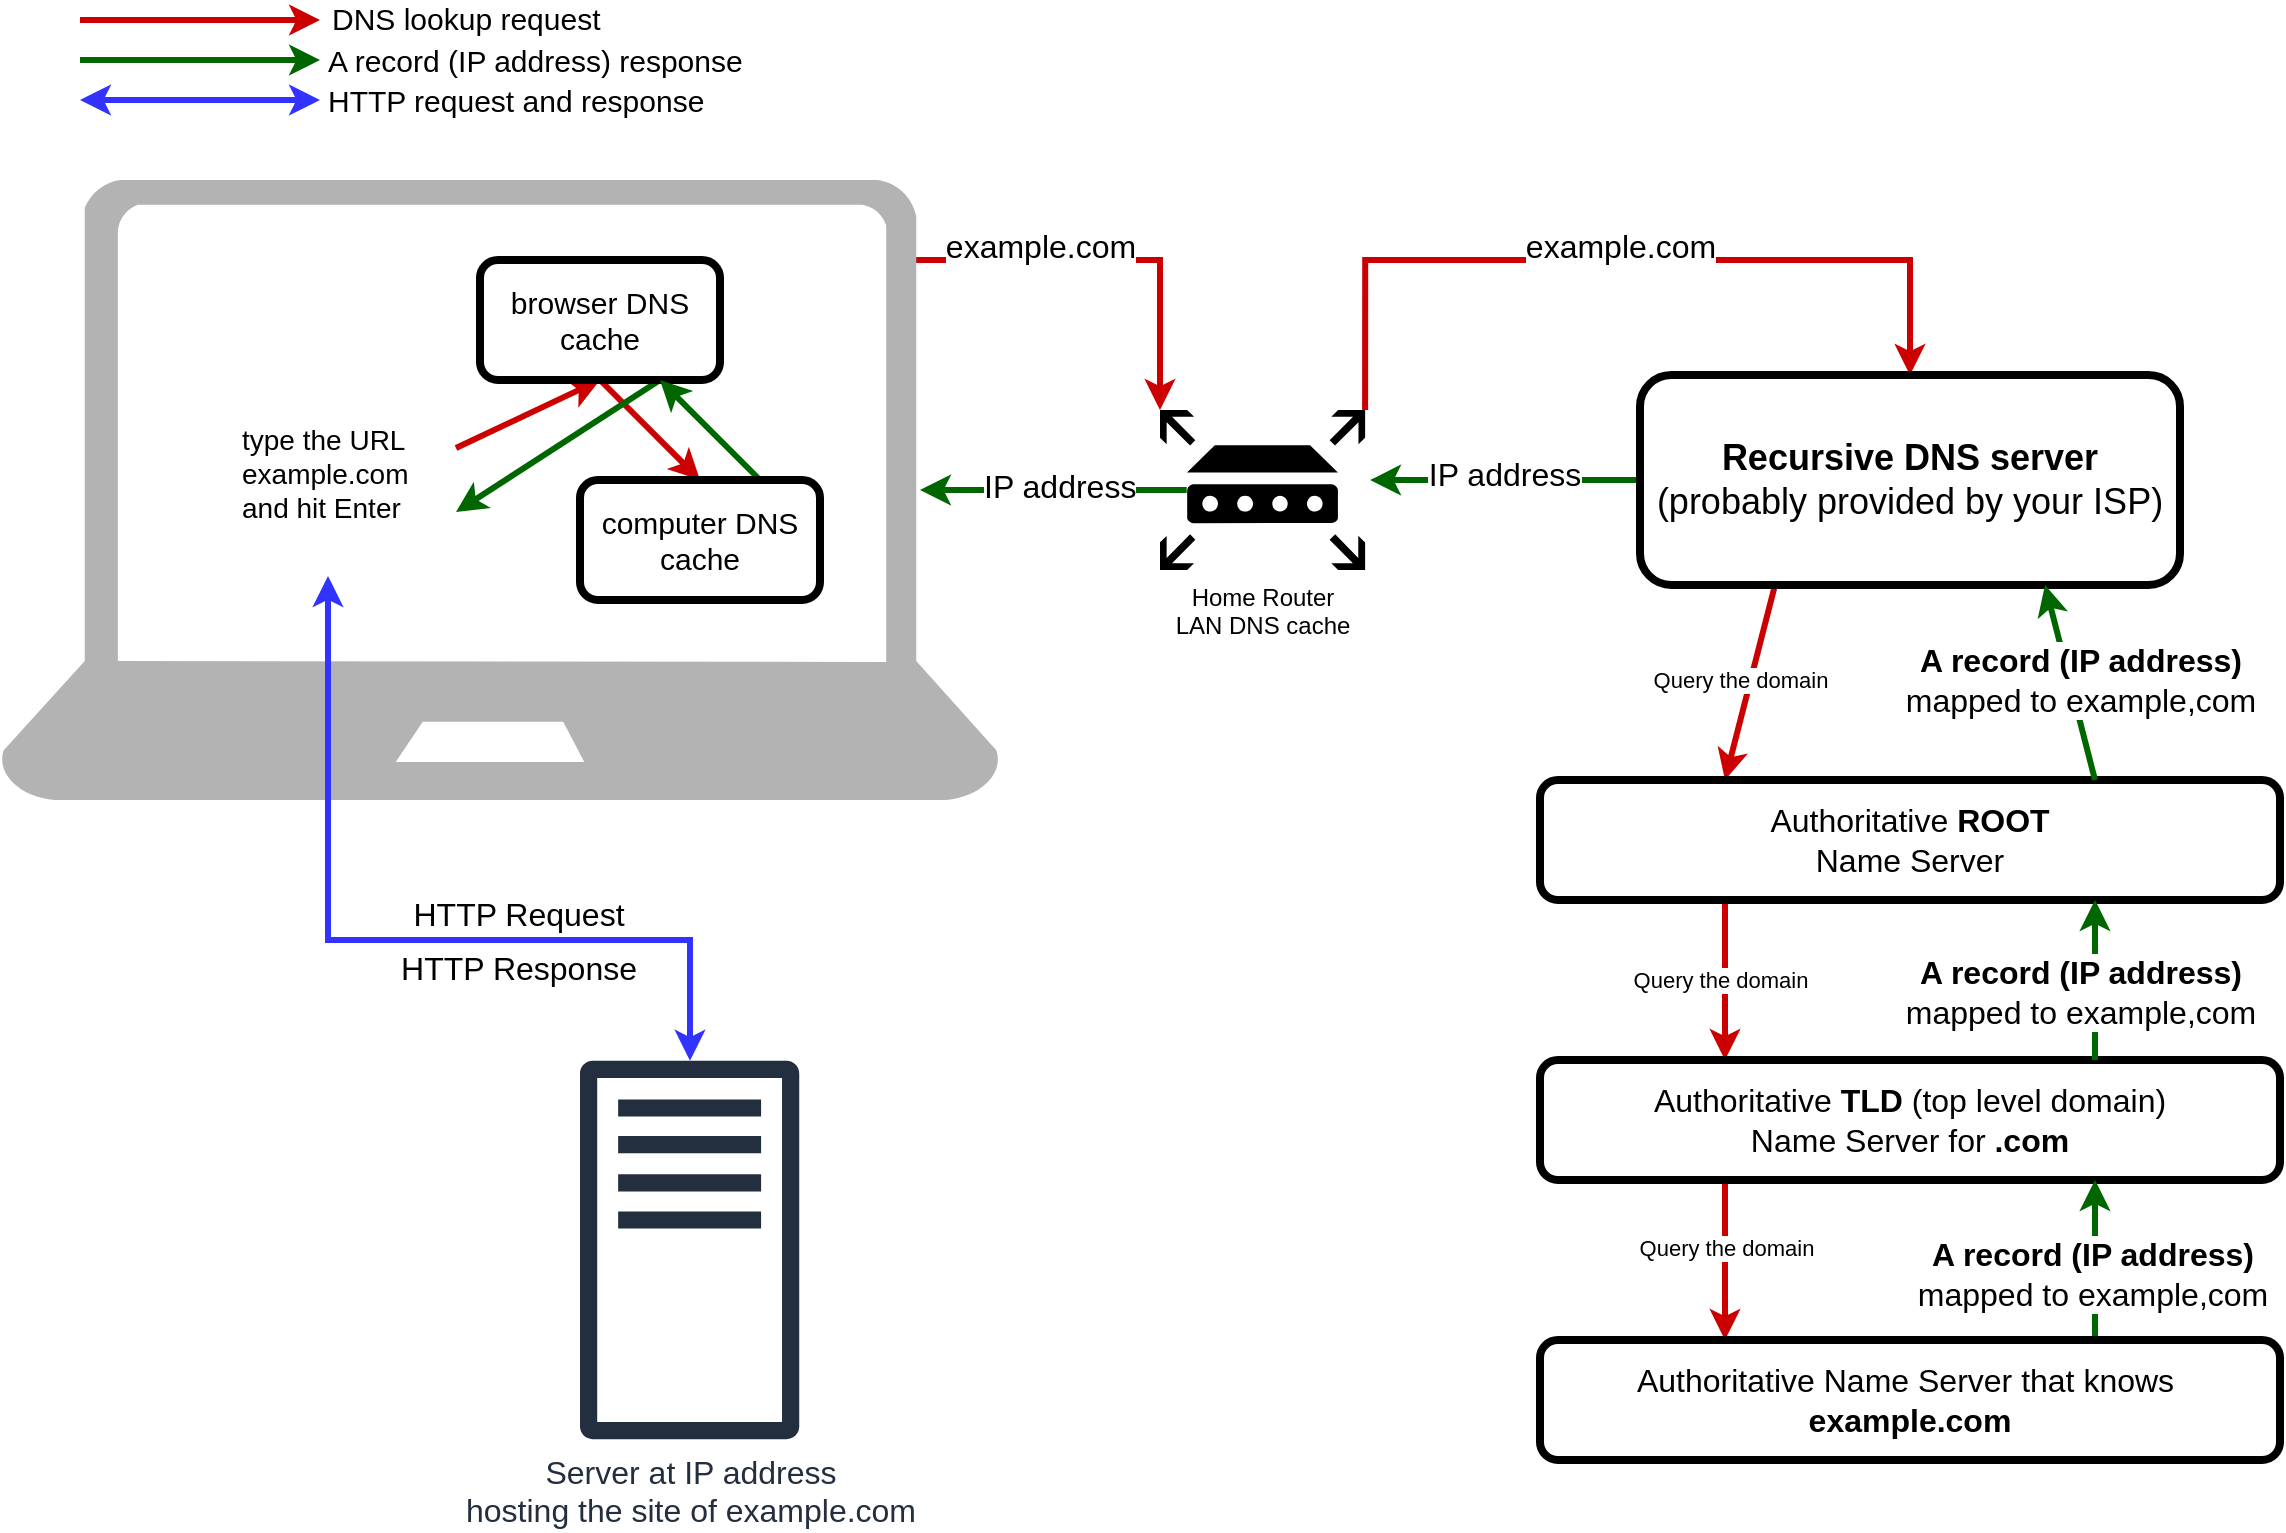 <mxfile version="12.9.14" type="device"><diagram id="jSRGFjwQMTBxPIWOhTdE" name="Page-1"><mxGraphModel dx="747" dy="429" grid="1" gridSize="10" guides="1" tooltips="1" connect="1" arrows="1" fold="1" page="1" pageScale="1" pageWidth="1169" pageHeight="827" math="0" shadow="0"><root><mxCell id="0"/><mxCell id="1" parent="0"/><mxCell id="AcPkODHa16inBY-KhD5r-15" style="edgeStyle=orthogonalEdgeStyle;rounded=0;orthogonalLoop=1;jettySize=auto;html=1;entryX=0;entryY=0;entryDx=0;entryDy=0;entryPerimeter=0;exitX=0.893;exitY=0.129;exitDx=0;exitDy=0;exitPerimeter=0;strokeColor=#CC0000;strokeWidth=3;" parent="1" source="AcPkODHa16inBY-KhD5r-9" target="AcPkODHa16inBY-KhD5r-10" edge="1"><mxGeometry relative="1" as="geometry"><mxPoint x="520" y="140" as="sourcePoint"/><Array as="points"><mxPoint x="457" y="140"/><mxPoint x="590" y="140"/></Array></mxGeometry></mxCell><mxCell id="AcPkODHa16inBY-KhD5r-30" value="&lt;font style=&quot;font-size: 16px&quot;&gt;example.com&lt;/font&gt;" style="edgeLabel;html=1;align=center;verticalAlign=middle;resizable=0;points=[];" parent="AcPkODHa16inBY-KhD5r-15" vertex="1" connectable="0"><mxGeometry x="-0.094" relative="1" as="geometry"><mxPoint x="-21" y="-7" as="offset"/></mxGeometry></mxCell><mxCell id="AcPkODHa16inBY-KhD5r-9" value="" style="verticalLabelPosition=bottom;html=1;verticalAlign=top;align=center;strokeColor=none;fillColor=#B3B3B3;shape=mxgraph.azure.laptop;pointerEvents=1;" parent="1" vertex="1"><mxGeometry x="10" y="100" width="500" height="310" as="geometry"/></mxCell><mxCell id="AcPkODHa16inBY-KhD5r-4" style="rounded=0;orthogonalLoop=1;jettySize=auto;html=1;exitX=1;exitY=0.5;exitDx=0;exitDy=0;entryX=0.5;entryY=1;entryDx=0;entryDy=0;strokeColor=#CC0000;strokeWidth=3;" parent="1" source="AcPkODHa16inBY-KhD5r-1" target="AcPkODHa16inBY-KhD5r-3" edge="1"><mxGeometry relative="1" as="geometry"/></mxCell><mxCell id="AcPkODHa16inBY-KhD5r-34" style="edgeStyle=orthogonalEdgeStyle;rounded=0;orthogonalLoop=1;jettySize=auto;html=1;exitX=0.5;exitY=1;exitDx=0;exitDy=0;startArrow=classic;startFill=1;strokeColor=#3333FF;strokeWidth=3;" parent="1" source="AcPkODHa16inBY-KhD5r-1" target="AcPkODHa16inBY-KhD5r-33" edge="1"><mxGeometry relative="1" as="geometry"><Array as="points"><mxPoint x="174" y="480"/><mxPoint x="355" y="480"/></Array></mxGeometry></mxCell><mxCell id="AcPkODHa16inBY-KhD5r-35" value="&lt;font style=&quot;font-size: 16px&quot;&gt;HTTP Request&lt;/font&gt;" style="edgeLabel;html=1;align=center;verticalAlign=middle;resizable=0;points=[];" parent="AcPkODHa16inBY-KhD5r-34" vertex="1" connectable="0"><mxGeometry x="0.312" relative="1" as="geometry"><mxPoint x="-0.33" y="-13" as="offset"/></mxGeometry></mxCell><mxCell id="AcPkODHa16inBY-KhD5r-36" value="&lt;font style=&quot;font-size: 16px&quot;&gt;HTTP Response&lt;/font&gt;" style="edgeLabel;html=1;align=center;verticalAlign=middle;resizable=0;points=[];" parent="AcPkODHa16inBY-KhD5r-34" vertex="1" connectable="0"><mxGeometry x="0.288" y="-4" relative="1" as="geometry"><mxPoint x="4.67" y="10" as="offset"/></mxGeometry></mxCell><mxCell id="AcPkODHa16inBY-KhD5r-1" value="" style="shape=image;html=1;verticalAlign=top;verticalLabelPosition=bottom;labelBackgroundColor=#ffffff;imageAspect=0;aspect=fixed;image=https://cdn3.iconfinder.com/data/icons/streamline-icon-set-free-pack/48/Streamline-17-128.png" parent="1" vertex="1"><mxGeometry x="110" y="170" width="128" height="128" as="geometry"/></mxCell><mxCell id="AcPkODHa16inBY-KhD5r-6" style="edgeStyle=none;rounded=0;orthogonalLoop=1;jettySize=auto;html=1;exitX=0.5;exitY=1;exitDx=0;exitDy=0;entryX=0.5;entryY=0;entryDx=0;entryDy=0;strokeColor=#CC0000;strokeWidth=3;" parent="1" source="AcPkODHa16inBY-KhD5r-3" target="AcPkODHa16inBY-KhD5r-5" edge="1"><mxGeometry relative="1" as="geometry"/></mxCell><mxCell id="AcPkODHa16inBY-KhD5r-38" style="edgeStyle=none;rounded=0;orthogonalLoop=1;jettySize=auto;html=1;exitX=0.75;exitY=1;exitDx=0;exitDy=0;entryX=1;entryY=0.75;entryDx=0;entryDy=0;startArrow=none;startFill=0;endArrow=classic;endFill=1;strokeColor=#006600;strokeWidth=3;" parent="1" source="AcPkODHa16inBY-KhD5r-3" target="AcPkODHa16inBY-KhD5r-1" edge="1"><mxGeometry relative="1" as="geometry"/></mxCell><mxCell id="AcPkODHa16inBY-KhD5r-3" value="&lt;font style=&quot;font-size: 15px&quot;&gt;browser DNS cache&lt;/font&gt;" style="rounded=1;whiteSpace=wrap;html=1;strokeWidth=4;" parent="1" vertex="1"><mxGeometry x="250" y="140" width="120" height="60" as="geometry"/></mxCell><mxCell id="AcPkODHa16inBY-KhD5r-37" style="rounded=0;orthogonalLoop=1;jettySize=auto;html=1;exitX=0.75;exitY=0;exitDx=0;exitDy=0;entryX=0.75;entryY=1;entryDx=0;entryDy=0;startArrow=none;startFill=0;strokeColor=#006600;strokeWidth=3;endArrow=classic;endFill=1;" parent="1" source="AcPkODHa16inBY-KhD5r-5" target="AcPkODHa16inBY-KhD5r-3" edge="1"><mxGeometry relative="1" as="geometry"/></mxCell><mxCell id="AcPkODHa16inBY-KhD5r-5" value="&lt;font style=&quot;font-size: 15px&quot;&gt;computer DNS cache&lt;/font&gt;" style="rounded=1;whiteSpace=wrap;html=1;strokeWidth=4;" parent="1" vertex="1"><mxGeometry x="300" y="250" width="120" height="60" as="geometry"/></mxCell><mxCell id="AcPkODHa16inBY-KhD5r-13" style="edgeStyle=orthogonalEdgeStyle;rounded=0;orthogonalLoop=1;jettySize=auto;html=1;exitX=1;exitY=0;exitDx=0;exitDy=0;exitPerimeter=0;entryX=0.5;entryY=0;entryDx=0;entryDy=0;strokeColor=#CC0000;strokeWidth=3;" parent="1" source="AcPkODHa16inBY-KhD5r-10" target="AcPkODHa16inBY-KhD5r-12" edge="1"><mxGeometry relative="1" as="geometry"><Array as="points"><mxPoint x="693" y="140"/><mxPoint x="965" y="140"/></Array></mxGeometry></mxCell><mxCell id="AcPkODHa16inBY-KhD5r-26" value="&lt;font style=&quot;font-size: 16px&quot;&gt;example.com&lt;/font&gt;" style="edgeLabel;html=1;align=center;verticalAlign=middle;resizable=0;points=[];" parent="AcPkODHa16inBY-KhD5r-13" vertex="1" connectable="0"><mxGeometry x="0.001" y="7" relative="1" as="geometry"><mxPoint as="offset"/></mxGeometry></mxCell><mxCell id="AcPkODHa16inBY-KhD5r-31" style="edgeStyle=orthogonalEdgeStyle;rounded=0;orthogonalLoop=1;jettySize=auto;html=1;exitX=0.13;exitY=0.5;exitDx=0;exitDy=0;exitPerimeter=0;entryX=0.92;entryY=0.5;entryDx=0;entryDy=0;entryPerimeter=0;strokeColor=#006600;strokeWidth=3;" parent="1" source="AcPkODHa16inBY-KhD5r-10" target="AcPkODHa16inBY-KhD5r-9" edge="1"><mxGeometry relative="1" as="geometry"/></mxCell><mxCell id="AcPkODHa16inBY-KhD5r-32" value="&lt;font style=&quot;font-size: 16px&quot;&gt;IP address&lt;/font&gt;" style="edgeLabel;html=1;align=left;verticalAlign=middle;resizable=0;points=[];" parent="AcPkODHa16inBY-KhD5r-31" vertex="1" connectable="0"><mxGeometry x="0.35" y="-2" relative="1" as="geometry"><mxPoint x="-13" as="offset"/></mxGeometry></mxCell><mxCell id="AcPkODHa16inBY-KhD5r-10" value="Home Router&lt;br&gt;LAN DNS cache" style="aspect=fixed;pointerEvents=1;shadow=0;dashed=0;html=1;strokeColor=none;labelPosition=center;verticalLabelPosition=bottom;verticalAlign=top;align=center;fillColor=#000000;shape=mxgraph.mscae.enterprise.router" parent="1" vertex="1"><mxGeometry x="590" y="215" width="102.56" height="80" as="geometry"/></mxCell><mxCell id="AcPkODHa16inBY-KhD5r-19" style="edgeStyle=none;rounded=0;orthogonalLoop=1;jettySize=auto;html=1;exitX=0.25;exitY=1;exitDx=0;exitDy=0;entryX=0.25;entryY=0;entryDx=0;entryDy=0;strokeColor=#CC0000;strokeWidth=3;" parent="1" source="AcPkODHa16inBY-KhD5r-12" target="AcPkODHa16inBY-KhD5r-18" edge="1"><mxGeometry relative="1" as="geometry"/></mxCell><mxCell id="AcPkODHa16inBY-KhD5r-27" style="rounded=0;orthogonalLoop=1;jettySize=auto;html=1;exitX=0;exitY=0.5;exitDx=0;exitDy=0;entryX=1.024;entryY=0.438;entryDx=0;entryDy=0;entryPerimeter=0;strokeColor=#006600;strokeWidth=3;" parent="1" source="AcPkODHa16inBY-KhD5r-12" target="AcPkODHa16inBY-KhD5r-10" edge="1"><mxGeometry relative="1" as="geometry"/></mxCell><mxCell id="AcPkODHa16inBY-KhD5r-28" value="&lt;font style=&quot;font-size: 16px&quot;&gt;IP address&lt;/font&gt;" style="edgeLabel;html=1;align=center;verticalAlign=middle;resizable=0;points=[];" parent="AcPkODHa16inBY-KhD5r-27" vertex="1" connectable="0"><mxGeometry x="0.013" y="-3" relative="1" as="geometry"><mxPoint as="offset"/></mxGeometry></mxCell><mxCell id="AcPkODHa16inBY-KhD5r-12" value="&lt;font style=&quot;font-size: 18px&quot;&gt;&lt;b&gt;Recursive DNS server&lt;br&gt;&lt;/b&gt;(probably provided by your ISP)&lt;/font&gt;" style="rounded=1;whiteSpace=wrap;html=1;strokeWidth=4;fillColor=#FFFFFF;" parent="1" vertex="1"><mxGeometry x="830" y="197.5" width="270" height="105" as="geometry"/></mxCell><mxCell id="AcPkODHa16inBY-KhD5r-21" value="" style="edgeStyle=none;rounded=0;orthogonalLoop=1;jettySize=auto;html=1;strokeWidth=3;strokeColor=#CC0000;exitX=0.25;exitY=1;exitDx=0;exitDy=0;entryX=0.25;entryY=0;entryDx=0;entryDy=0;" parent="1" source="AcPkODHa16inBY-KhD5r-18" target="AcPkODHa16inBY-KhD5r-20" edge="1"><mxGeometry relative="1" as="geometry"/></mxCell><mxCell id="AcPkODHa16inBY-KhD5r-18" value="&lt;font style=&quot;font-size: 16px&quot;&gt;Authoritative &lt;b&gt;ROOT&lt;/b&gt; &lt;br&gt;Name Server&lt;/font&gt;" style="rounded=1;whiteSpace=wrap;html=1;strokeWidth=4;fillColor=#FFFFFF;" parent="1" vertex="1"><mxGeometry x="780" y="400" width="370" height="60" as="geometry"/></mxCell><mxCell id="AcPkODHa16inBY-KhD5r-23" value="" style="edgeStyle=none;rounded=0;orthogonalLoop=1;jettySize=auto;html=1;strokeWidth=3;strokeColor=#CC0000;exitX=0.25;exitY=1;exitDx=0;exitDy=0;entryX=0.25;entryY=0;entryDx=0;entryDy=0;" parent="1" source="AcPkODHa16inBY-KhD5r-20" target="AcPkODHa16inBY-KhD5r-22" edge="1"><mxGeometry relative="1" as="geometry"/></mxCell><mxCell id="S5Wvph02lVe06EBXccYE-3" value="Query the domain" style="edgeLabel;html=1;align=center;verticalAlign=middle;resizable=0;points=[];" vertex="1" connectable="0" parent="AcPkODHa16inBY-KhD5r-23"><mxGeometry x="-0.15" relative="1" as="geometry"><mxPoint as="offset"/></mxGeometry></mxCell><mxCell id="AcPkODHa16inBY-KhD5r-20" value="&lt;font style=&quot;font-size: 16px&quot;&gt;Authoritative &lt;b&gt;TLD&lt;/b&gt;&amp;nbsp;(top level domain)&lt;br&gt;Name Server for &lt;b&gt;.com&lt;/b&gt;&lt;/font&gt;" style="rounded=1;whiteSpace=wrap;html=1;strokeWidth=4;fillColor=#FFFFFF;" parent="1" vertex="1"><mxGeometry x="780" y="540" width="370" height="60" as="geometry"/></mxCell><mxCell id="AcPkODHa16inBY-KhD5r-24" style="edgeStyle=orthogonalEdgeStyle;rounded=0;orthogonalLoop=1;jettySize=auto;html=1;exitX=0.75;exitY=0;exitDx=0;exitDy=0;strokeColor=#006600;strokeWidth=3;entryX=0.75;entryY=1;entryDx=0;entryDy=0;" parent="1" source="AcPkODHa16inBY-KhD5r-22" target="AcPkODHa16inBY-KhD5r-20" edge="1"><mxGeometry relative="1" as="geometry"><Array as="points"><mxPoint x="1058" y="640"/><mxPoint x="1058" y="640"/></Array></mxGeometry></mxCell><mxCell id="AcPkODHa16inBY-KhD5r-25" value="&lt;font style=&quot;font-size: 16px&quot;&gt;&lt;b&gt;A record (IP address)&lt;/b&gt;&lt;br&gt;mapped to example,com&lt;br&gt;&lt;/font&gt;" style="edgeLabel;html=1;align=center;verticalAlign=middle;resizable=0;points=[];" parent="AcPkODHa16inBY-KhD5r-24" vertex="1" connectable="0"><mxGeometry x="-0.162" y="2" relative="1" as="geometry"><mxPoint as="offset"/></mxGeometry></mxCell><mxCell id="AcPkODHa16inBY-KhD5r-22" value="&lt;font style=&quot;font-size: 16px&quot;&gt;Authoritative Name Server that knows&amp;nbsp;&lt;br&gt;&lt;b&gt;example.com&lt;/b&gt;&lt;/font&gt;" style="rounded=1;whiteSpace=wrap;html=1;strokeWidth=4;fillColor=#FFFFFF;" parent="1" vertex="1"><mxGeometry x="780" y="680" width="370" height="60" as="geometry"/></mxCell><mxCell id="AcPkODHa16inBY-KhD5r-33" value="&lt;font style=&quot;font-size: 16px&quot;&gt;Server at IP address &lt;br&gt;hosting the site of example.com&lt;/font&gt;" style="outlineConnect=0;fontColor=#232F3E;gradientColor=none;fillColor=#232F3E;strokeColor=none;dashed=0;verticalLabelPosition=bottom;verticalAlign=top;align=center;html=1;fontSize=12;fontStyle=0;aspect=fixed;pointerEvents=1;shape=mxgraph.aws4.traditional_server;" parent="1" vertex="1"><mxGeometry x="300" y="540" width="109.62" height="190" as="geometry"/></mxCell><mxCell id="AcPkODHa16inBY-KhD5r-39" value="" style="endArrow=classic;html=1;strokeColor=#CC0000;strokeWidth=3;" parent="1" edge="1"><mxGeometry width="50" height="50" relative="1" as="geometry"><mxPoint x="50" y="20" as="sourcePoint"/><mxPoint x="170" y="20" as="targetPoint"/></mxGeometry></mxCell><mxCell id="AcPkODHa16inBY-KhD5r-40" value="&lt;font style=&quot;font-size: 15px&quot;&gt;DNS lookup request&lt;/font&gt;" style="edgeLabel;html=1;align=left;verticalAlign=middle;resizable=0;points=[];" parent="AcPkODHa16inBY-KhD5r-39" vertex="1" connectable="0"><mxGeometry x="0.722" y="1" relative="1" as="geometry"><mxPoint x="20" as="offset"/></mxGeometry></mxCell><mxCell id="AcPkODHa16inBY-KhD5r-41" value="" style="endArrow=classic;html=1;strokeColor=#006600;strokeWidth=3;" parent="1" edge="1"><mxGeometry width="50" height="50" relative="1" as="geometry"><mxPoint x="50" y="40" as="sourcePoint"/><mxPoint x="170" y="40" as="targetPoint"/></mxGeometry></mxCell><mxCell id="AcPkODHa16inBY-KhD5r-43" value="&lt;font style=&quot;font-size: 15px&quot;&gt;A record (IP address) response&lt;/font&gt;" style="edgeLabel;html=1;align=left;verticalAlign=middle;resizable=0;points=[];" parent="1" vertex="1" connectable="0"><mxGeometry x="110.003" y="40" as="geometry"><mxPoint x="62" as="offset"/></mxGeometry></mxCell><mxCell id="AcPkODHa16inBY-KhD5r-45" value="" style="endArrow=classic;html=1;strokeColor=#3333FF;strokeWidth=3;startArrow=classic;startFill=1;" parent="1" edge="1"><mxGeometry width="50" height="50" relative="1" as="geometry"><mxPoint x="50" y="60" as="sourcePoint"/><mxPoint x="170" y="60" as="targetPoint"/></mxGeometry></mxCell><mxCell id="AcPkODHa16inBY-KhD5r-46" value="&lt;font style=&quot;font-size: 15px&quot;&gt;HTTP request and response&lt;/font&gt;" style="edgeLabel;html=1;align=left;verticalAlign=middle;resizable=0;points=[];" parent="1" vertex="1" connectable="0"><mxGeometry x="110.003" y="60" as="geometry"><mxPoint x="62" as="offset"/></mxGeometry></mxCell><mxCell id="S5Wvph02lVe06EBXccYE-1" value="&lt;span style=&quot;font-size: 14px&quot;&gt;type the URL example.com&lt;br&gt;&lt;div&gt;&lt;span&gt;and hit Enter&lt;/span&gt;&lt;/div&gt;&lt;/span&gt;" style="text;html=1;strokeColor=none;fillColor=none;align=left;verticalAlign=middle;whiteSpace=wrap;rounded=0;" vertex="1" parent="1"><mxGeometry x="129" y="229" width="90" height="36" as="geometry"/></mxCell><mxCell id="S5Wvph02lVe06EBXccYE-4" style="edgeStyle=orthogonalEdgeStyle;rounded=0;orthogonalLoop=1;jettySize=auto;html=1;exitX=0.75;exitY=0;exitDx=0;exitDy=0;strokeColor=#006600;strokeWidth=3;entryX=0.75;entryY=1;entryDx=0;entryDy=0;" edge="1" parent="1" source="AcPkODHa16inBY-KhD5r-20" target="AcPkODHa16inBY-KhD5r-18"><mxGeometry relative="1" as="geometry"><Array as="points"><mxPoint x="1058" y="500"/><mxPoint x="1058" y="500"/></Array><mxPoint x="1067.5" y="690" as="sourcePoint"/><mxPoint x="1067.5" y="610" as="targetPoint"/></mxGeometry></mxCell><mxCell id="S5Wvph02lVe06EBXccYE-5" value="&lt;font style=&quot;font-size: 16px&quot;&gt;&lt;b&gt;A record (IP address)&lt;/b&gt;&lt;br&gt;mapped to example,com&lt;br&gt;&lt;/font&gt;" style="edgeLabel;html=1;align=center;verticalAlign=middle;resizable=0;points=[];" vertex="1" connectable="0" parent="S5Wvph02lVe06EBXccYE-4"><mxGeometry x="-0.162" y="2" relative="1" as="geometry"><mxPoint x="-5.5" y="-1" as="offset"/></mxGeometry></mxCell><mxCell id="S5Wvph02lVe06EBXccYE-6" value="Query the domain" style="edgeLabel;html=1;align=center;verticalAlign=middle;resizable=0;points=[];" vertex="1" connectable="0" parent="1"><mxGeometry x="870" y="500" as="geometry"><mxPoint as="offset"/></mxGeometry></mxCell><mxCell id="S5Wvph02lVe06EBXccYE-7" style="rounded=0;orthogonalLoop=1;jettySize=auto;html=1;exitX=0.75;exitY=0;exitDx=0;exitDy=0;strokeColor=#006600;strokeWidth=3;entryX=0.75;entryY=1;entryDx=0;entryDy=0;" edge="1" parent="1" source="AcPkODHa16inBY-KhD5r-18" target="AcPkODHa16inBY-KhD5r-12"><mxGeometry relative="1" as="geometry"><mxPoint x="1067.5" y="550" as="sourcePoint"/><mxPoint x="1020" y="300" as="targetPoint"/></mxGeometry></mxCell><mxCell id="S5Wvph02lVe06EBXccYE-8" value="&lt;font style=&quot;font-size: 16px&quot;&gt;&lt;b&gt;A record (IP address)&lt;/b&gt;&lt;br&gt;mapped to example,com&lt;br&gt;&lt;/font&gt;" style="edgeLabel;html=1;align=center;verticalAlign=middle;resizable=0;points=[];" vertex="1" connectable="0" parent="S5Wvph02lVe06EBXccYE-7"><mxGeometry x="-0.162" y="2" relative="1" as="geometry"><mxPoint x="4.87" y="-9.81" as="offset"/></mxGeometry></mxCell><mxCell id="S5Wvph02lVe06EBXccYE-9" value="Query the domain" style="edgeLabel;html=1;align=center;verticalAlign=middle;resizable=0;points=[];" vertex="1" connectable="0" parent="1"><mxGeometry x="880" y="350" as="geometry"><mxPoint as="offset"/></mxGeometry></mxCell></root></mxGraphModel></diagram></mxfile>